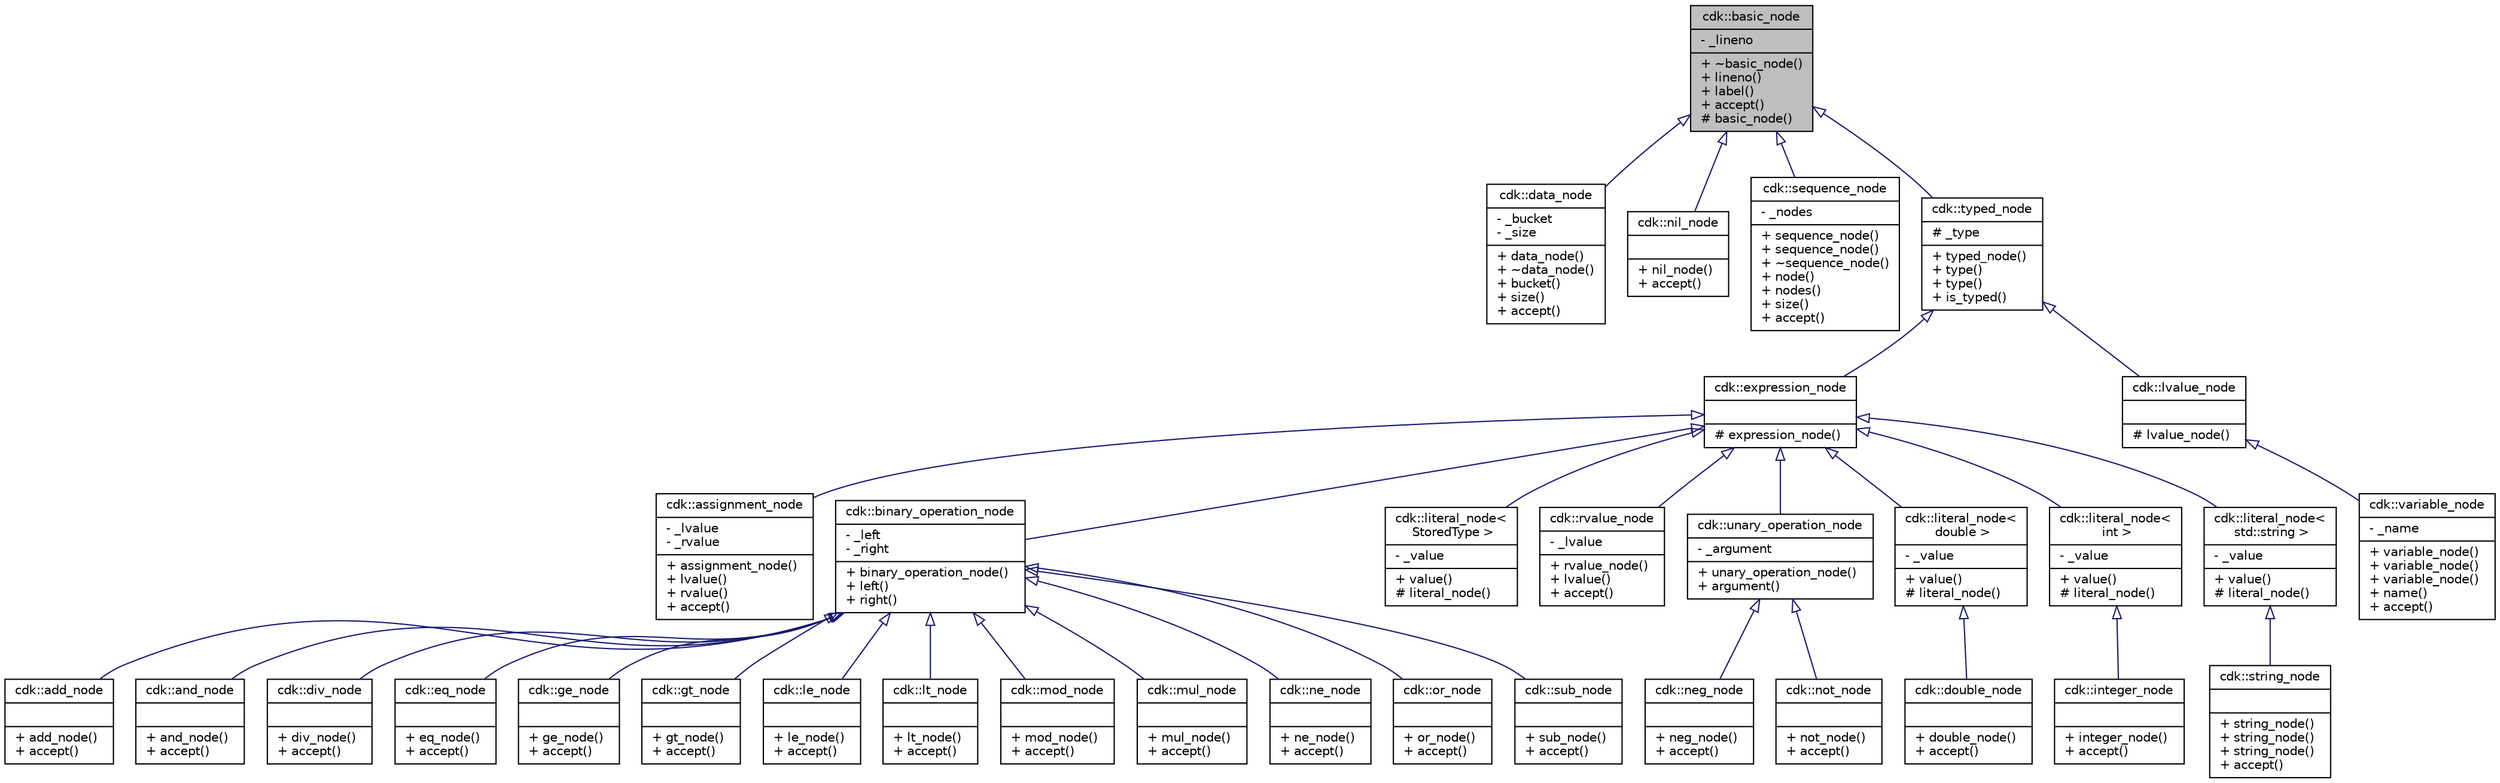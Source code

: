digraph "cdk::basic_node"
{
 // INTERACTIVE_SVG=YES
 // LATEX_PDF_SIZE
  edge [fontname="Helvetica",fontsize="10",labelfontname="Helvetica",labelfontsize="10"];
  node [fontname="Helvetica",fontsize="10",shape=record];
  Node1 [label="{cdk::basic_node\n|- _lineno\l|+ ~basic_node()\l+ lineno()\l+ label()\l+ accept()\l# basic_node()\l}",height=0.2,width=0.4,color="black", fillcolor="grey75", style="filled", fontcolor="black",tooltip=" "];
  Node1 -> Node2 [dir="back",color="midnightblue",fontsize="10",style="solid",arrowtail="onormal",fontname="Helvetica"];
  Node2 [label="{cdk::data_node\n|- _bucket\l- _size\l|+ data_node()\l+ ~data_node()\l+ bucket()\l+ size()\l+ accept()\l}",height=0.2,width=0.4,color="black", fillcolor="white", style="filled",URL="$classcdk_1_1data__node.html",tooltip=" "];
  Node1 -> Node3 [dir="back",color="midnightblue",fontsize="10",style="solid",arrowtail="onormal",fontname="Helvetica"];
  Node3 [label="{cdk::nil_node\n||+ nil_node()\l+ accept()\l}",height=0.2,width=0.4,color="black", fillcolor="white", style="filled",URL="$classcdk_1_1nil__node.html",tooltip=" "];
  Node1 -> Node4 [dir="back",color="midnightblue",fontsize="10",style="solid",arrowtail="onormal",fontname="Helvetica"];
  Node4 [label="{cdk::sequence_node\n|- _nodes\l|+ sequence_node()\l+ sequence_node()\l+ ~sequence_node()\l+ node()\l+ nodes()\l+ size()\l+ accept()\l}",height=0.2,width=0.4,color="black", fillcolor="white", style="filled",URL="$classcdk_1_1sequence__node.html",tooltip=" "];
  Node1 -> Node5 [dir="back",color="midnightblue",fontsize="10",style="solid",arrowtail="onormal",fontname="Helvetica"];
  Node5 [label="{cdk::typed_node\n|# _type\l|+ typed_node()\l+ type()\l+ type()\l+ is_typed()\l}",height=0.2,width=0.4,color="black", fillcolor="white", style="filled",URL="$classcdk_1_1typed__node.html",tooltip=" "];
  Node5 -> Node6 [dir="back",color="midnightblue",fontsize="10",style="solid",arrowtail="onormal",fontname="Helvetica"];
  Node6 [label="{cdk::expression_node\n||# expression_node()\l}",height=0.2,width=0.4,color="black", fillcolor="white", style="filled",URL="$classcdk_1_1expression__node.html",tooltip=" "];
  Node6 -> Node7 [dir="back",color="midnightblue",fontsize="10",style="solid",arrowtail="onormal",fontname="Helvetica"];
  Node7 [label="{cdk::assignment_node\n|- _lvalue\l- _rvalue\l|+ assignment_node()\l+ lvalue()\l+ rvalue()\l+ accept()\l}",height=0.2,width=0.4,color="black", fillcolor="white", style="filled",URL="$classcdk_1_1assignment__node.html",tooltip=" "];
  Node6 -> Node8 [dir="back",color="midnightblue",fontsize="10",style="solid",arrowtail="onormal",fontname="Helvetica"];
  Node8 [label="{cdk::binary_operation_node\n|- _left\l- _right\l|+ binary_operation_node()\l+ left()\l+ right()\l}",height=0.2,width=0.4,color="black", fillcolor="white", style="filled",URL="$classcdk_1_1binary__operation__node.html",tooltip=" "];
  Node8 -> Node9 [dir="back",color="midnightblue",fontsize="10",style="solid",arrowtail="onormal",fontname="Helvetica"];
  Node9 [label="{cdk::add_node\n||+ add_node()\l+ accept()\l}",height=0.2,width=0.4,color="black", fillcolor="white", style="filled",URL="$classcdk_1_1add__node.html",tooltip=" "];
  Node8 -> Node10 [dir="back",color="midnightblue",fontsize="10",style="solid",arrowtail="onormal",fontname="Helvetica"];
  Node10 [label="{cdk::and_node\n||+ and_node()\l+ accept()\l}",height=0.2,width=0.4,color="black", fillcolor="white", style="filled",URL="$classcdk_1_1and__node.html",tooltip=" "];
  Node8 -> Node11 [dir="back",color="midnightblue",fontsize="10",style="solid",arrowtail="onormal",fontname="Helvetica"];
  Node11 [label="{cdk::div_node\n||+ div_node()\l+ accept()\l}",height=0.2,width=0.4,color="black", fillcolor="white", style="filled",URL="$classcdk_1_1div__node.html",tooltip=" "];
  Node8 -> Node12 [dir="back",color="midnightblue",fontsize="10",style="solid",arrowtail="onormal",fontname="Helvetica"];
  Node12 [label="{cdk::eq_node\n||+ eq_node()\l+ accept()\l}",height=0.2,width=0.4,color="black", fillcolor="white", style="filled",URL="$classcdk_1_1eq__node.html",tooltip=" "];
  Node8 -> Node13 [dir="back",color="midnightblue",fontsize="10",style="solid",arrowtail="onormal",fontname="Helvetica"];
  Node13 [label="{cdk::ge_node\n||+ ge_node()\l+ accept()\l}",height=0.2,width=0.4,color="black", fillcolor="white", style="filled",URL="$classcdk_1_1ge__node.html",tooltip=" "];
  Node8 -> Node14 [dir="back",color="midnightblue",fontsize="10",style="solid",arrowtail="onormal",fontname="Helvetica"];
  Node14 [label="{cdk::gt_node\n||+ gt_node()\l+ accept()\l}",height=0.2,width=0.4,color="black", fillcolor="white", style="filled",URL="$classcdk_1_1gt__node.html",tooltip=" "];
  Node8 -> Node15 [dir="back",color="midnightblue",fontsize="10",style="solid",arrowtail="onormal",fontname="Helvetica"];
  Node15 [label="{cdk::le_node\n||+ le_node()\l+ accept()\l}",height=0.2,width=0.4,color="black", fillcolor="white", style="filled",URL="$classcdk_1_1le__node.html",tooltip=" "];
  Node8 -> Node16 [dir="back",color="midnightblue",fontsize="10",style="solid",arrowtail="onormal",fontname="Helvetica"];
  Node16 [label="{cdk::lt_node\n||+ lt_node()\l+ accept()\l}",height=0.2,width=0.4,color="black", fillcolor="white", style="filled",URL="$classcdk_1_1lt__node.html",tooltip=" "];
  Node8 -> Node17 [dir="back",color="midnightblue",fontsize="10",style="solid",arrowtail="onormal",fontname="Helvetica"];
  Node17 [label="{cdk::mod_node\n||+ mod_node()\l+ accept()\l}",height=0.2,width=0.4,color="black", fillcolor="white", style="filled",URL="$classcdk_1_1mod__node.html",tooltip=" "];
  Node8 -> Node18 [dir="back",color="midnightblue",fontsize="10",style="solid",arrowtail="onormal",fontname="Helvetica"];
  Node18 [label="{cdk::mul_node\n||+ mul_node()\l+ accept()\l}",height=0.2,width=0.4,color="black", fillcolor="white", style="filled",URL="$classcdk_1_1mul__node.html",tooltip=" "];
  Node8 -> Node19 [dir="back",color="midnightblue",fontsize="10",style="solid",arrowtail="onormal",fontname="Helvetica"];
  Node19 [label="{cdk::ne_node\n||+ ne_node()\l+ accept()\l}",height=0.2,width=0.4,color="black", fillcolor="white", style="filled",URL="$classcdk_1_1ne__node.html",tooltip=" "];
  Node8 -> Node20 [dir="back",color="midnightblue",fontsize="10",style="solid",arrowtail="onormal",fontname="Helvetica"];
  Node20 [label="{cdk::or_node\n||+ or_node()\l+ accept()\l}",height=0.2,width=0.4,color="black", fillcolor="white", style="filled",URL="$classcdk_1_1or__node.html",tooltip=" "];
  Node8 -> Node21 [dir="back",color="midnightblue",fontsize="10",style="solid",arrowtail="onormal",fontname="Helvetica"];
  Node21 [label="{cdk::sub_node\n||+ sub_node()\l+ accept()\l}",height=0.2,width=0.4,color="black", fillcolor="white", style="filled",URL="$classcdk_1_1sub__node.html",tooltip=" "];
  Node6 -> Node22 [dir="back",color="midnightblue",fontsize="10",style="solid",arrowtail="onormal",fontname="Helvetica"];
  Node22 [label="{cdk::literal_node\<\l StoredType \>\n|- _value\l|+ value()\l# literal_node()\l}",height=0.2,width=0.4,color="black", fillcolor="white", style="filled",URL="$classcdk_1_1literal__node.html",tooltip=" "];
  Node6 -> Node23 [dir="back",color="midnightblue",fontsize="10",style="solid",arrowtail="onormal",fontname="Helvetica"];
  Node23 [label="{cdk::rvalue_node\n|- _lvalue\l|+ rvalue_node()\l+ lvalue()\l+ accept()\l}",height=0.2,width=0.4,color="black", fillcolor="white", style="filled",URL="$classcdk_1_1rvalue__node.html",tooltip=" "];
  Node6 -> Node24 [dir="back",color="midnightblue",fontsize="10",style="solid",arrowtail="onormal",fontname="Helvetica"];
  Node24 [label="{cdk::unary_operation_node\n|- _argument\l|+ unary_operation_node()\l+ argument()\l}",height=0.2,width=0.4,color="black", fillcolor="white", style="filled",URL="$classcdk_1_1unary__operation__node.html",tooltip=" "];
  Node24 -> Node25 [dir="back",color="midnightblue",fontsize="10",style="solid",arrowtail="onormal",fontname="Helvetica"];
  Node25 [label="{cdk::neg_node\n||+ neg_node()\l+ accept()\l}",height=0.2,width=0.4,color="black", fillcolor="white", style="filled",URL="$classcdk_1_1neg__node.html",tooltip=" "];
  Node24 -> Node26 [dir="back",color="midnightblue",fontsize="10",style="solid",arrowtail="onormal",fontname="Helvetica"];
  Node26 [label="{cdk::not_node\n||+ not_node()\l+ accept()\l}",height=0.2,width=0.4,color="black", fillcolor="white", style="filled",URL="$classcdk_1_1not__node.html",tooltip=" "];
  Node6 -> Node27 [dir="back",color="midnightblue",fontsize="10",style="solid",arrowtail="onormal",fontname="Helvetica"];
  Node27 [label="{cdk::literal_node\<\l double \>\n|- _value\l|+ value()\l# literal_node()\l}",height=0.2,width=0.4,color="black", fillcolor="white", style="filled",URL="$classcdk_1_1literal__node.html",tooltip=" "];
  Node27 -> Node28 [dir="back",color="midnightblue",fontsize="10",style="solid",arrowtail="onormal",fontname="Helvetica"];
  Node28 [label="{cdk::double_node\n||+ double_node()\l+ accept()\l}",height=0.2,width=0.4,color="black", fillcolor="white", style="filled",URL="$classcdk_1_1double__node.html",tooltip=" "];
  Node6 -> Node29 [dir="back",color="midnightblue",fontsize="10",style="solid",arrowtail="onormal",fontname="Helvetica"];
  Node29 [label="{cdk::literal_node\<\l int \>\n|- _value\l|+ value()\l# literal_node()\l}",height=0.2,width=0.4,color="black", fillcolor="white", style="filled",URL="$classcdk_1_1literal__node.html",tooltip=" "];
  Node29 -> Node30 [dir="back",color="midnightblue",fontsize="10",style="solid",arrowtail="onormal",fontname="Helvetica"];
  Node30 [label="{cdk::integer_node\n||+ integer_node()\l+ accept()\l}",height=0.2,width=0.4,color="black", fillcolor="white", style="filled",URL="$classcdk_1_1integer__node.html",tooltip=" "];
  Node6 -> Node31 [dir="back",color="midnightblue",fontsize="10",style="solid",arrowtail="onormal",fontname="Helvetica"];
  Node31 [label="{cdk::literal_node\<\l std::string \>\n|- _value\l|+ value()\l# literal_node()\l}",height=0.2,width=0.4,color="black", fillcolor="white", style="filled",URL="$classcdk_1_1literal__node.html",tooltip=" "];
  Node31 -> Node32 [dir="back",color="midnightblue",fontsize="10",style="solid",arrowtail="onormal",fontname="Helvetica"];
  Node32 [label="{cdk::string_node\n||+ string_node()\l+ string_node()\l+ string_node()\l+ accept()\l}",height=0.2,width=0.4,color="black", fillcolor="white", style="filled",URL="$classcdk_1_1string__node.html",tooltip=" "];
  Node5 -> Node33 [dir="back",color="midnightblue",fontsize="10",style="solid",arrowtail="onormal",fontname="Helvetica"];
  Node33 [label="{cdk::lvalue_node\n||# lvalue_node()\l}",height=0.2,width=0.4,color="black", fillcolor="white", style="filled",URL="$classcdk_1_1lvalue__node.html",tooltip=" "];
  Node33 -> Node34 [dir="back",color="midnightblue",fontsize="10",style="solid",arrowtail="onormal",fontname="Helvetica"];
  Node34 [label="{cdk::variable_node\n|- _name\l|+ variable_node()\l+ variable_node()\l+ variable_node()\l+ name()\l+ accept()\l}",height=0.2,width=0.4,color="black", fillcolor="white", style="filled",URL="$classcdk_1_1variable__node.html",tooltip=" "];
}
